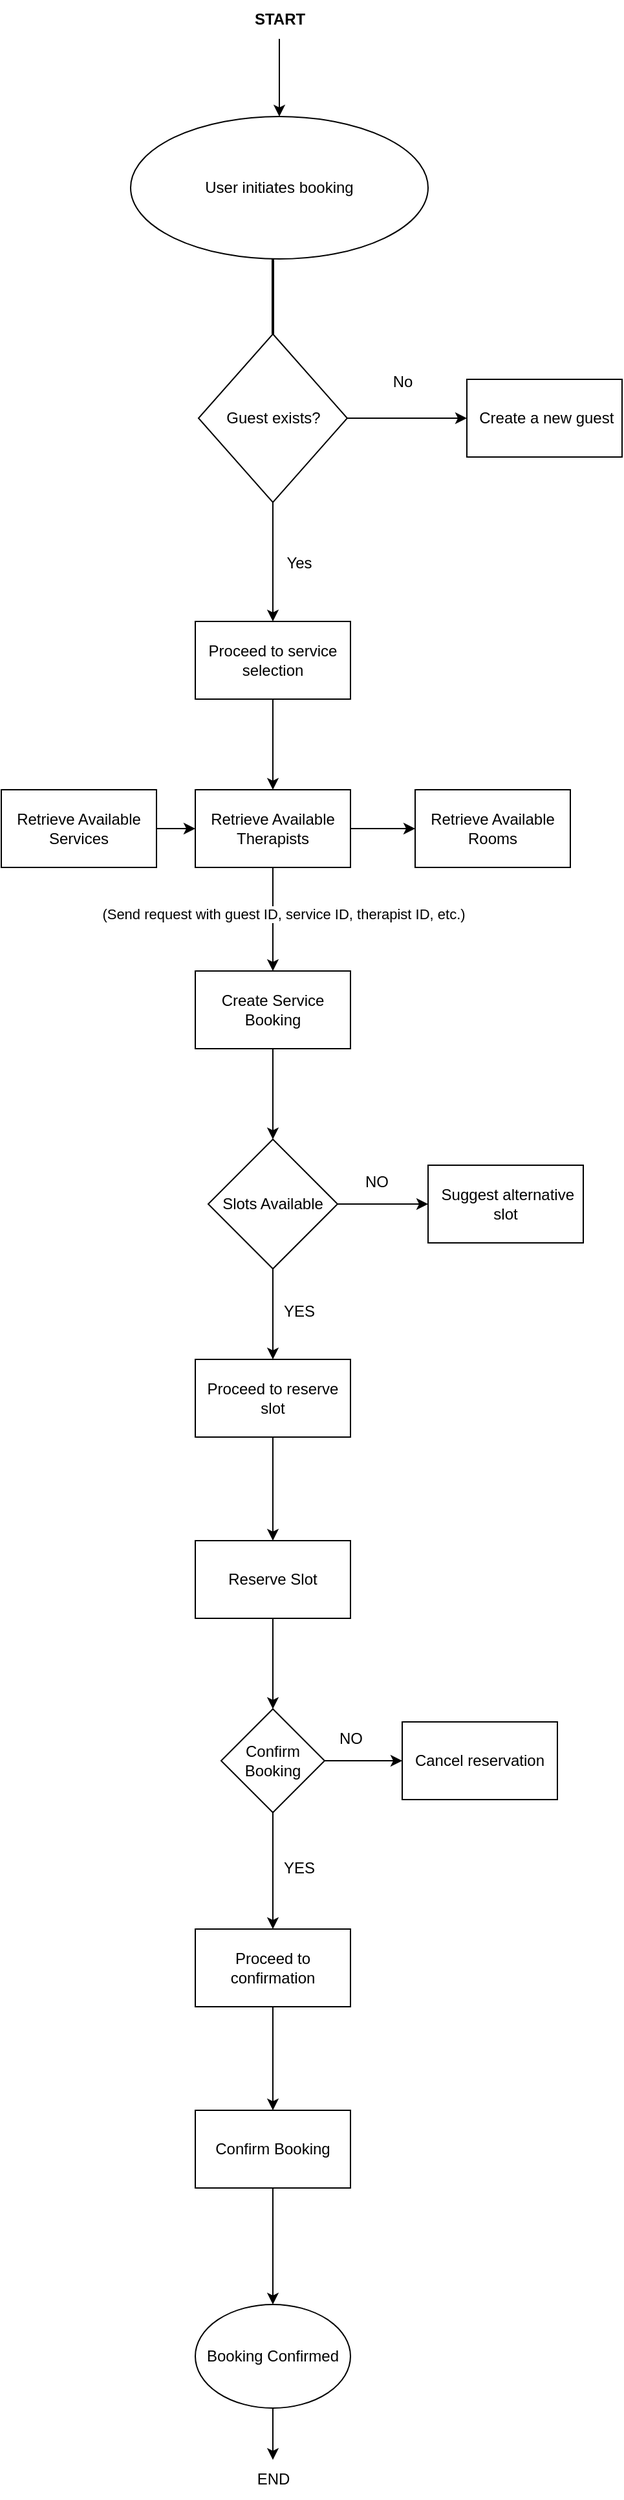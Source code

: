 <mxfile version="26.1.0">
  <diagram name="Page-1" id="AnyPEgT4bPT0EmFjIRIi">
    <mxGraphModel dx="3500" dy="2273" grid="1" gridSize="10" guides="1" tooltips="1" connect="1" arrows="1" fold="1" page="1" pageScale="1" pageWidth="850" pageHeight="1100" math="0" shadow="0">
      <root>
        <mxCell id="0" />
        <mxCell id="1" parent="0" />
        <mxCell id="SNkr_rhZk9qCPeilyOiq-2" value="User initiates booking" style="ellipse;whiteSpace=wrap;html=1;" vertex="1" parent="1">
          <mxGeometry x="260" y="220" width="230" height="110" as="geometry" />
        </mxCell>
        <mxCell id="SNkr_rhZk9qCPeilyOiq-6" value="" style="edgeStyle=orthogonalEdgeStyle;rounded=0;orthogonalLoop=1;jettySize=auto;html=1;" edge="1" parent="1" target="SNkr_rhZk9qCPeilyOiq-5">
          <mxGeometry relative="1" as="geometry">
            <mxPoint x="387.51" y="469.127" as="sourcePoint" />
          </mxGeometry>
        </mxCell>
        <mxCell id="SNkr_rhZk9qCPeilyOiq-13" value="" style="edgeStyle=orthogonalEdgeStyle;rounded=0;orthogonalLoop=1;jettySize=auto;html=1;" edge="1" parent="1" source="SNkr_rhZk9qCPeilyOiq-5" target="SNkr_rhZk9qCPeilyOiq-12">
          <mxGeometry relative="1" as="geometry" />
        </mxCell>
        <mxCell id="SNkr_rhZk9qCPeilyOiq-15" value="" style="edgeStyle=orthogonalEdgeStyle;rounded=0;orthogonalLoop=1;jettySize=auto;html=1;" edge="1" parent="1" source="SNkr_rhZk9qCPeilyOiq-5" target="SNkr_rhZk9qCPeilyOiq-14">
          <mxGeometry relative="1" as="geometry" />
        </mxCell>
        <mxCell id="SNkr_rhZk9qCPeilyOiq-5" value="Guest exists?" style="rhombus;whiteSpace=wrap;html=1;" vertex="1" parent="1">
          <mxGeometry x="312.5" y="388" width="115" height="130" as="geometry" />
        </mxCell>
        <mxCell id="SNkr_rhZk9qCPeilyOiq-9" value="" style="line;strokeWidth=2;direction=south;html=1;" vertex="1" parent="1">
          <mxGeometry x="365" y="330" width="10" height="58" as="geometry" />
        </mxCell>
        <mxCell id="SNkr_rhZk9qCPeilyOiq-24" value="" style="edgeStyle=orthogonalEdgeStyle;rounded=0;orthogonalLoop=1;jettySize=auto;html=1;" edge="1" parent="1" source="SNkr_rhZk9qCPeilyOiq-12" target="SNkr_rhZk9qCPeilyOiq-20">
          <mxGeometry relative="1" as="geometry" />
        </mxCell>
        <mxCell id="SNkr_rhZk9qCPeilyOiq-12" value="Proceed to service selection" style="whiteSpace=wrap;html=1;" vertex="1" parent="1">
          <mxGeometry x="310" y="610" width="120" height="60" as="geometry" />
        </mxCell>
        <mxCell id="SNkr_rhZk9qCPeilyOiq-14" value="&amp;nbsp;Create a new guest" style="whiteSpace=wrap;html=1;" vertex="1" parent="1">
          <mxGeometry x="520" y="423" width="120" height="60" as="geometry" />
        </mxCell>
        <mxCell id="SNkr_rhZk9qCPeilyOiq-16" value="No" style="text;html=1;align=center;verticalAlign=middle;resizable=0;points=[];autosize=1;strokeColor=none;fillColor=none;" vertex="1" parent="1">
          <mxGeometry x="450" y="410" width="40" height="30" as="geometry" />
        </mxCell>
        <mxCell id="SNkr_rhZk9qCPeilyOiq-17" value="Yes" style="text;html=1;align=center;verticalAlign=middle;resizable=0;points=[];autosize=1;strokeColor=none;fillColor=none;" vertex="1" parent="1">
          <mxGeometry x="370" y="550" width="40" height="30" as="geometry" />
        </mxCell>
        <mxCell id="SNkr_rhZk9qCPeilyOiq-21" value="" style="edgeStyle=orthogonalEdgeStyle;rounded=0;orthogonalLoop=1;jettySize=auto;html=1;" edge="1" parent="1" source="SNkr_rhZk9qCPeilyOiq-18" target="SNkr_rhZk9qCPeilyOiq-20">
          <mxGeometry relative="1" as="geometry" />
        </mxCell>
        <mxCell id="SNkr_rhZk9qCPeilyOiq-18" value="Retrieve Available Services" style="whiteSpace=wrap;html=1;" vertex="1" parent="1">
          <mxGeometry x="160" y="740" width="120" height="60" as="geometry" />
        </mxCell>
        <mxCell id="SNkr_rhZk9qCPeilyOiq-23" value="" style="edgeStyle=orthogonalEdgeStyle;rounded=0;orthogonalLoop=1;jettySize=auto;html=1;" edge="1" parent="1" source="SNkr_rhZk9qCPeilyOiq-20" target="SNkr_rhZk9qCPeilyOiq-22">
          <mxGeometry relative="1" as="geometry" />
        </mxCell>
        <mxCell id="SNkr_rhZk9qCPeilyOiq-26" value="" style="edgeStyle=orthogonalEdgeStyle;rounded=0;orthogonalLoop=1;jettySize=auto;html=1;" edge="1" parent="1" source="SNkr_rhZk9qCPeilyOiq-20" target="SNkr_rhZk9qCPeilyOiq-25">
          <mxGeometry relative="1" as="geometry" />
        </mxCell>
        <mxCell id="SNkr_rhZk9qCPeilyOiq-62" value=" (Send request with guest ID, service ID, therapist ID, etc.)" style="edgeLabel;html=1;align=center;verticalAlign=middle;resizable=0;points=[];" vertex="1" connectable="0" parent="SNkr_rhZk9qCPeilyOiq-26">
          <mxGeometry x="-0.117" y="8" relative="1" as="geometry">
            <mxPoint as="offset" />
          </mxGeometry>
        </mxCell>
        <mxCell id="SNkr_rhZk9qCPeilyOiq-20" value="Retrieve Available Therapists" style="whiteSpace=wrap;html=1;" vertex="1" parent="1">
          <mxGeometry x="310" y="740" width="120" height="60" as="geometry" />
        </mxCell>
        <mxCell id="SNkr_rhZk9qCPeilyOiq-22" value="Retrieve Available Rooms" style="whiteSpace=wrap;html=1;" vertex="1" parent="1">
          <mxGeometry x="480" y="740" width="120" height="60" as="geometry" />
        </mxCell>
        <mxCell id="SNkr_rhZk9qCPeilyOiq-30" value="" style="edgeStyle=orthogonalEdgeStyle;rounded=0;orthogonalLoop=1;jettySize=auto;html=1;" edge="1" parent="1" source="SNkr_rhZk9qCPeilyOiq-25" target="SNkr_rhZk9qCPeilyOiq-29">
          <mxGeometry relative="1" as="geometry" />
        </mxCell>
        <mxCell id="SNkr_rhZk9qCPeilyOiq-25" value="Create Service Booking" style="whiteSpace=wrap;html=1;" vertex="1" parent="1">
          <mxGeometry x="310" y="880" width="120" height="60" as="geometry" />
        </mxCell>
        <mxCell id="SNkr_rhZk9qCPeilyOiq-32" value="" style="edgeStyle=orthogonalEdgeStyle;rounded=0;orthogonalLoop=1;jettySize=auto;html=1;" edge="1" parent="1" source="SNkr_rhZk9qCPeilyOiq-29" target="SNkr_rhZk9qCPeilyOiq-31">
          <mxGeometry relative="1" as="geometry" />
        </mxCell>
        <mxCell id="SNkr_rhZk9qCPeilyOiq-34" value="" style="edgeStyle=orthogonalEdgeStyle;rounded=0;orthogonalLoop=1;jettySize=auto;html=1;" edge="1" parent="1" source="SNkr_rhZk9qCPeilyOiq-29" target="SNkr_rhZk9qCPeilyOiq-33">
          <mxGeometry relative="1" as="geometry" />
        </mxCell>
        <mxCell id="SNkr_rhZk9qCPeilyOiq-29" value="Slots Available" style="rhombus;whiteSpace=wrap;html=1;" vertex="1" parent="1">
          <mxGeometry x="320" y="1010" width="100" height="100" as="geometry" />
        </mxCell>
        <mxCell id="SNkr_rhZk9qCPeilyOiq-31" value="&amp;nbsp;Suggest alternative slot" style="whiteSpace=wrap;html=1;" vertex="1" parent="1">
          <mxGeometry x="490" y="1030" width="120" height="60" as="geometry" />
        </mxCell>
        <mxCell id="SNkr_rhZk9qCPeilyOiq-36" value="" style="edgeStyle=orthogonalEdgeStyle;rounded=0;orthogonalLoop=1;jettySize=auto;html=1;" edge="1" parent="1" source="SNkr_rhZk9qCPeilyOiq-33" target="SNkr_rhZk9qCPeilyOiq-35">
          <mxGeometry relative="1" as="geometry" />
        </mxCell>
        <mxCell id="SNkr_rhZk9qCPeilyOiq-33" value="Proceed to reserve slot" style="whiteSpace=wrap;html=1;" vertex="1" parent="1">
          <mxGeometry x="310" y="1180" width="120" height="60" as="geometry" />
        </mxCell>
        <mxCell id="SNkr_rhZk9qCPeilyOiq-38" value="" style="edgeStyle=orthogonalEdgeStyle;rounded=0;orthogonalLoop=1;jettySize=auto;html=1;" edge="1" parent="1" source="SNkr_rhZk9qCPeilyOiq-35" target="SNkr_rhZk9qCPeilyOiq-37">
          <mxGeometry relative="1" as="geometry" />
        </mxCell>
        <mxCell id="SNkr_rhZk9qCPeilyOiq-35" value="Reserve Slot" style="whiteSpace=wrap;html=1;" vertex="1" parent="1">
          <mxGeometry x="310" y="1320" width="120" height="60" as="geometry" />
        </mxCell>
        <mxCell id="SNkr_rhZk9qCPeilyOiq-40" value="" style="edgeStyle=orthogonalEdgeStyle;rounded=0;orthogonalLoop=1;jettySize=auto;html=1;" edge="1" parent="1" source="SNkr_rhZk9qCPeilyOiq-37" target="SNkr_rhZk9qCPeilyOiq-39">
          <mxGeometry relative="1" as="geometry" />
        </mxCell>
        <mxCell id="SNkr_rhZk9qCPeilyOiq-42" value="" style="edgeStyle=orthogonalEdgeStyle;rounded=0;orthogonalLoop=1;jettySize=auto;html=1;" edge="1" parent="1" source="SNkr_rhZk9qCPeilyOiq-37" target="SNkr_rhZk9qCPeilyOiq-41">
          <mxGeometry relative="1" as="geometry" />
        </mxCell>
        <mxCell id="SNkr_rhZk9qCPeilyOiq-37" value="Confirm Booking" style="rhombus;whiteSpace=wrap;html=1;" vertex="1" parent="1">
          <mxGeometry x="330" y="1450" width="80" height="80" as="geometry" />
        </mxCell>
        <mxCell id="SNkr_rhZk9qCPeilyOiq-39" value="Cancel reservation" style="whiteSpace=wrap;html=1;" vertex="1" parent="1">
          <mxGeometry x="470" y="1460" width="120" height="60" as="geometry" />
        </mxCell>
        <mxCell id="SNkr_rhZk9qCPeilyOiq-44" value="" style="edgeStyle=orthogonalEdgeStyle;rounded=0;orthogonalLoop=1;jettySize=auto;html=1;" edge="1" parent="1" source="SNkr_rhZk9qCPeilyOiq-41" target="SNkr_rhZk9qCPeilyOiq-43">
          <mxGeometry relative="1" as="geometry" />
        </mxCell>
        <mxCell id="SNkr_rhZk9qCPeilyOiq-41" value="Proceed to confirmation" style="whiteSpace=wrap;html=1;" vertex="1" parent="1">
          <mxGeometry x="310" y="1620" width="120" height="60" as="geometry" />
        </mxCell>
        <mxCell id="SNkr_rhZk9qCPeilyOiq-50" value="" style="edgeStyle=orthogonalEdgeStyle;rounded=0;orthogonalLoop=1;jettySize=auto;html=1;" edge="1" parent="1" source="SNkr_rhZk9qCPeilyOiq-43" target="SNkr_rhZk9qCPeilyOiq-47">
          <mxGeometry relative="1" as="geometry" />
        </mxCell>
        <mxCell id="SNkr_rhZk9qCPeilyOiq-43" value="Confirm Booking" style="whiteSpace=wrap;html=1;" vertex="1" parent="1">
          <mxGeometry x="310" y="1760" width="120" height="60" as="geometry" />
        </mxCell>
        <mxCell id="SNkr_rhZk9qCPeilyOiq-61" value="" style="edgeStyle=orthogonalEdgeStyle;rounded=0;orthogonalLoop=1;jettySize=auto;html=1;" edge="1" parent="1" source="SNkr_rhZk9qCPeilyOiq-47" target="SNkr_rhZk9qCPeilyOiq-59">
          <mxGeometry relative="1" as="geometry" />
        </mxCell>
        <mxCell id="SNkr_rhZk9qCPeilyOiq-47" value="Booking Confirmed" style="ellipse;whiteSpace=wrap;html=1;" vertex="1" parent="1">
          <mxGeometry x="310" y="1910" width="120" height="80" as="geometry" />
        </mxCell>
        <mxCell id="SNkr_rhZk9qCPeilyOiq-51" value="YES" style="text;html=1;align=center;verticalAlign=middle;resizable=0;points=[];autosize=1;strokeColor=none;fillColor=none;" vertex="1" parent="1">
          <mxGeometry x="365" y="1558" width="50" height="30" as="geometry" />
        </mxCell>
        <mxCell id="SNkr_rhZk9qCPeilyOiq-52" value="NO" style="text;html=1;align=center;verticalAlign=middle;resizable=0;points=[];autosize=1;strokeColor=none;fillColor=none;" vertex="1" parent="1">
          <mxGeometry x="410" y="1458" width="40" height="30" as="geometry" />
        </mxCell>
        <mxCell id="SNkr_rhZk9qCPeilyOiq-54" value="NO" style="text;html=1;align=center;verticalAlign=middle;resizable=0;points=[];autosize=1;strokeColor=none;fillColor=none;" vertex="1" parent="1">
          <mxGeometry x="430" y="1028" width="40" height="30" as="geometry" />
        </mxCell>
        <mxCell id="SNkr_rhZk9qCPeilyOiq-55" value="YES" style="text;html=1;align=center;verticalAlign=middle;resizable=0;points=[];autosize=1;strokeColor=none;fillColor=none;" vertex="1" parent="1">
          <mxGeometry x="365" y="1128" width="50" height="30" as="geometry" />
        </mxCell>
        <mxCell id="SNkr_rhZk9qCPeilyOiq-58" value="" style="edgeStyle=orthogonalEdgeStyle;rounded=0;orthogonalLoop=1;jettySize=auto;html=1;" edge="1" parent="1" source="SNkr_rhZk9qCPeilyOiq-56" target="SNkr_rhZk9qCPeilyOiq-2">
          <mxGeometry relative="1" as="geometry" />
        </mxCell>
        <mxCell id="SNkr_rhZk9qCPeilyOiq-56" value="&lt;b&gt;START&lt;/b&gt;" style="text;html=1;align=center;verticalAlign=middle;resizable=0;points=[];autosize=1;strokeColor=none;fillColor=none;" vertex="1" parent="1">
          <mxGeometry x="345" y="130" width="60" height="30" as="geometry" />
        </mxCell>
        <mxCell id="SNkr_rhZk9qCPeilyOiq-59" value="END" style="text;html=1;align=center;verticalAlign=middle;resizable=0;points=[];autosize=1;strokeColor=none;fillColor=none;" vertex="1" parent="1">
          <mxGeometry x="345" y="2030" width="50" height="30" as="geometry" />
        </mxCell>
      </root>
    </mxGraphModel>
  </diagram>
</mxfile>
